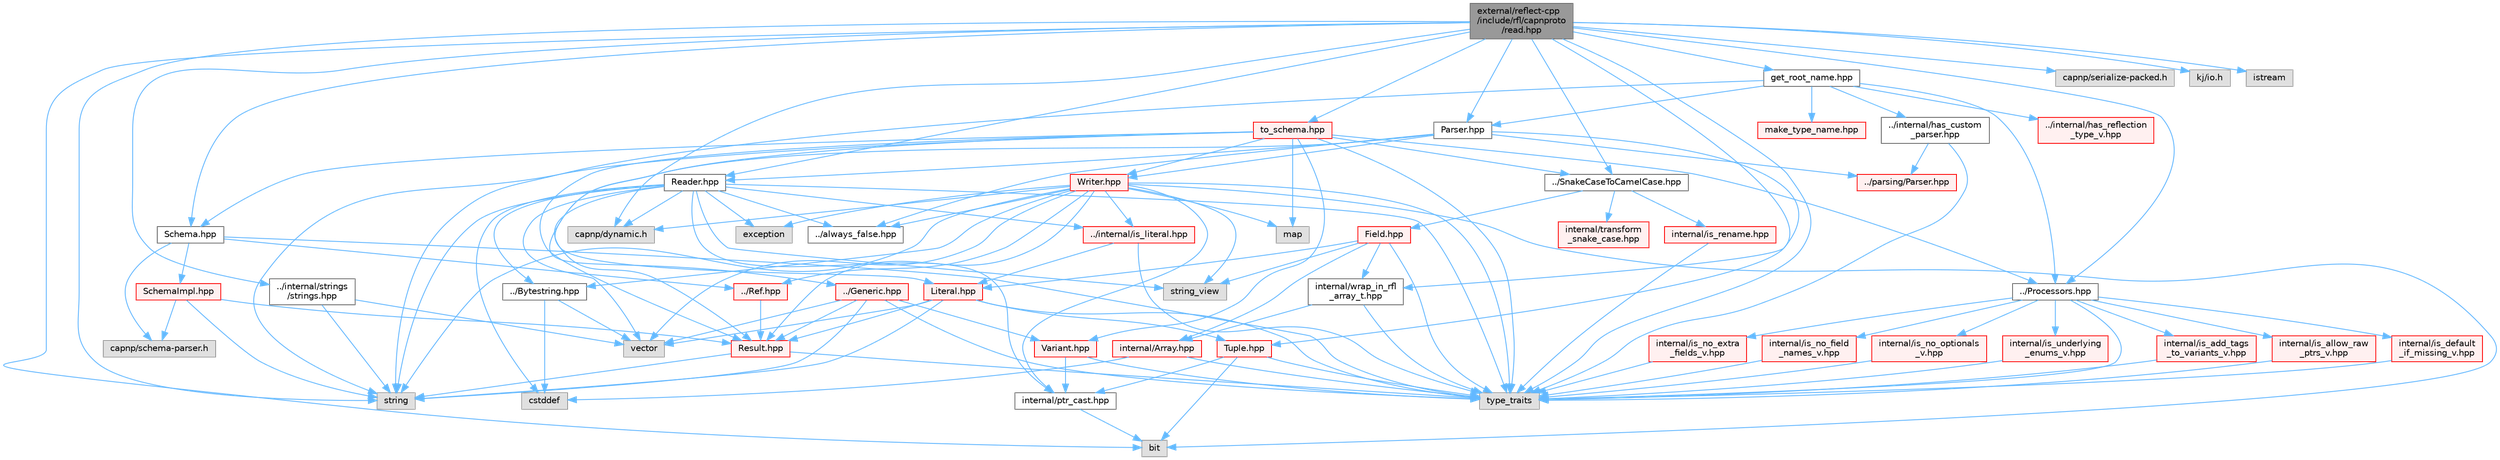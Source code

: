 digraph "external/reflect-cpp/include/rfl/capnproto/read.hpp"
{
 // LATEX_PDF_SIZE
  bgcolor="transparent";
  edge [fontname=Helvetica,fontsize=10,labelfontname=Helvetica,labelfontsize=10];
  node [fontname=Helvetica,fontsize=10,shape=box,height=0.2,width=0.4];
  Node1 [id="Node000001",label="external/reflect-cpp\l/include/rfl/capnproto\l/read.hpp",height=0.2,width=0.4,color="gray40", fillcolor="grey60", style="filled", fontcolor="black",tooltip=" "];
  Node1 -> Node2 [id="edge1_Node000001_Node000002",color="steelblue1",style="solid",tooltip=" "];
  Node2 [id="Node000002",label="capnp/dynamic.h",height=0.2,width=0.4,color="grey60", fillcolor="#E0E0E0", style="filled",tooltip=" "];
  Node1 -> Node3 [id="edge2_Node000001_Node000003",color="steelblue1",style="solid",tooltip=" "];
  Node3 [id="Node000003",label="capnp/serialize-packed.h",height=0.2,width=0.4,color="grey60", fillcolor="#E0E0E0", style="filled",tooltip=" "];
  Node1 -> Node4 [id="edge3_Node000001_Node000004",color="steelblue1",style="solid",tooltip=" "];
  Node4 [id="Node000004",label="kj/io.h",height=0.2,width=0.4,color="grey60", fillcolor="#E0E0E0", style="filled",tooltip=" "];
  Node1 -> Node5 [id="edge4_Node000001_Node000005",color="steelblue1",style="solid",tooltip=" "];
  Node5 [id="Node000005",label="bit",height=0.2,width=0.4,color="grey60", fillcolor="#E0E0E0", style="filled",tooltip=" "];
  Node1 -> Node6 [id="edge5_Node000001_Node000006",color="steelblue1",style="solid",tooltip=" "];
  Node6 [id="Node000006",label="istream",height=0.2,width=0.4,color="grey60", fillcolor="#E0E0E0", style="filled",tooltip=" "];
  Node1 -> Node7 [id="edge6_Node000001_Node000007",color="steelblue1",style="solid",tooltip=" "];
  Node7 [id="Node000007",label="string",height=0.2,width=0.4,color="grey60", fillcolor="#E0E0E0", style="filled",tooltip=" "];
  Node1 -> Node8 [id="edge7_Node000001_Node000008",color="steelblue1",style="solid",tooltip=" "];
  Node8 [id="Node000008",label="type_traits",height=0.2,width=0.4,color="grey60", fillcolor="#E0E0E0", style="filled",tooltip=" "];
  Node1 -> Node9 [id="edge8_Node000001_Node000009",color="steelblue1",style="solid",tooltip=" "];
  Node9 [id="Node000009",label="../Processors.hpp",height=0.2,width=0.4,color="grey40", fillcolor="white", style="filled",URL="$_processors_8hpp.html",tooltip=" "];
  Node9 -> Node8 [id="edge9_Node000009_Node000008",color="steelblue1",style="solid",tooltip=" "];
  Node9 -> Node10 [id="edge10_Node000009_Node000010",color="steelblue1",style="solid",tooltip=" "];
  Node10 [id="Node000010",label="internal/is_add_tags\l_to_variants_v.hpp",height=0.2,width=0.4,color="red", fillcolor="#FFF0F0", style="filled",URL="$is__add__tags__to__variants__v_8hpp.html",tooltip=" "];
  Node10 -> Node8 [id="edge11_Node000010_Node000008",color="steelblue1",style="solid",tooltip=" "];
  Node9 -> Node14 [id="edge12_Node000009_Node000014",color="steelblue1",style="solid",tooltip=" "];
  Node14 [id="Node000014",label="internal/is_allow_raw\l_ptrs_v.hpp",height=0.2,width=0.4,color="red", fillcolor="#FFF0F0", style="filled",URL="$is__allow__raw__ptrs__v_8hpp.html",tooltip=" "];
  Node14 -> Node8 [id="edge13_Node000014_Node000008",color="steelblue1",style="solid",tooltip=" "];
  Node9 -> Node16 [id="edge14_Node000009_Node000016",color="steelblue1",style="solid",tooltip=" "];
  Node16 [id="Node000016",label="internal/is_default\l_if_missing_v.hpp",height=0.2,width=0.4,color="red", fillcolor="#FFF0F0", style="filled",URL="$is__default__if__missing__v_8hpp.html",tooltip=" "];
  Node16 -> Node8 [id="edge15_Node000016_Node000008",color="steelblue1",style="solid",tooltip=" "];
  Node9 -> Node18 [id="edge16_Node000009_Node000018",color="steelblue1",style="solid",tooltip=" "];
  Node18 [id="Node000018",label="internal/is_no_extra\l_fields_v.hpp",height=0.2,width=0.4,color="red", fillcolor="#FFF0F0", style="filled",URL="$is__no__extra__fields__v_8hpp.html",tooltip=" "];
  Node18 -> Node8 [id="edge17_Node000018_Node000008",color="steelblue1",style="solid",tooltip=" "];
  Node9 -> Node20 [id="edge18_Node000009_Node000020",color="steelblue1",style="solid",tooltip=" "];
  Node20 [id="Node000020",label="internal/is_no_field\l_names_v.hpp",height=0.2,width=0.4,color="red", fillcolor="#FFF0F0", style="filled",URL="$is__no__field__names__v_8hpp.html",tooltip=" "];
  Node20 -> Node8 [id="edge19_Node000020_Node000008",color="steelblue1",style="solid",tooltip=" "];
  Node9 -> Node22 [id="edge20_Node000009_Node000022",color="steelblue1",style="solid",tooltip=" "];
  Node22 [id="Node000022",label="internal/is_no_optionals\l_v.hpp",height=0.2,width=0.4,color="red", fillcolor="#FFF0F0", style="filled",URL="$is__no__optionals__v_8hpp.html",tooltip=" "];
  Node22 -> Node8 [id="edge21_Node000022_Node000008",color="steelblue1",style="solid",tooltip=" "];
  Node9 -> Node24 [id="edge22_Node000009_Node000024",color="steelblue1",style="solid",tooltip=" "];
  Node24 [id="Node000024",label="internal/is_underlying\l_enums_v.hpp",height=0.2,width=0.4,color="red", fillcolor="#FFF0F0", style="filled",URL="$is__underlying__enums__v_8hpp.html",tooltip=" "];
  Node24 -> Node8 [id="edge23_Node000024_Node000008",color="steelblue1",style="solid",tooltip=" "];
  Node1 -> Node26 [id="edge24_Node000001_Node000026",color="steelblue1",style="solid",tooltip=" "];
  Node26 [id="Node000026",label="../SnakeCaseToCamelCase.hpp",height=0.2,width=0.4,color="grey40", fillcolor="white", style="filled",URL="$_snake_case_to_camel_case_8hpp.html",tooltip=" "];
  Node26 -> Node27 [id="edge25_Node000026_Node000027",color="steelblue1",style="solid",tooltip=" "];
  Node27 [id="Node000027",label="Field.hpp",height=0.2,width=0.4,color="red", fillcolor="#FFF0F0", style="filled",URL="$_field_8hpp.html",tooltip=" "];
  Node27 -> Node29 [id="edge26_Node000027_Node000029",color="steelblue1",style="solid",tooltip=" "];
  Node29 [id="Node000029",label="string_view",height=0.2,width=0.4,color="grey60", fillcolor="#E0E0E0", style="filled",tooltip=" "];
  Node27 -> Node8 [id="edge27_Node000027_Node000008",color="steelblue1",style="solid",tooltip=" "];
  Node27 -> Node30 [id="edge28_Node000027_Node000030",color="steelblue1",style="solid",tooltip=" "];
  Node30 [id="Node000030",label="Literal.hpp",height=0.2,width=0.4,color="red", fillcolor="#FFF0F0", style="filled",URL="$_literal_8hpp.html",tooltip=" "];
  Node30 -> Node7 [id="edge29_Node000030_Node000007",color="steelblue1",style="solid",tooltip=" "];
  Node30 -> Node8 [id="edge30_Node000030_Node000008",color="steelblue1",style="solid",tooltip=" "];
  Node30 -> Node34 [id="edge31_Node000030_Node000034",color="steelblue1",style="solid",tooltip=" "];
  Node34 [id="Node000034",label="vector",height=0.2,width=0.4,color="grey60", fillcolor="#E0E0E0", style="filled",tooltip=" "];
  Node30 -> Node35 [id="edge32_Node000030_Node000035",color="steelblue1",style="solid",tooltip=" "];
  Node35 [id="Node000035",label="Result.hpp",height=0.2,width=0.4,color="red", fillcolor="#FFF0F0", style="filled",URL="$_result_8hpp.html",tooltip=" "];
  Node35 -> Node7 [id="edge33_Node000035_Node000007",color="steelblue1",style="solid",tooltip=" "];
  Node35 -> Node8 [id="edge34_Node000035_Node000008",color="steelblue1",style="solid",tooltip=" "];
  Node30 -> Node41 [id="edge35_Node000030_Node000041",color="steelblue1",style="solid",tooltip=" "];
  Node41 [id="Node000041",label="Tuple.hpp",height=0.2,width=0.4,color="red", fillcolor="#FFF0F0", style="filled",URL="$_tuple_8hpp.html",tooltip=" "];
  Node41 -> Node5 [id="edge36_Node000041_Node000005",color="steelblue1",style="solid",tooltip=" "];
  Node41 -> Node8 [id="edge37_Node000041_Node000008",color="steelblue1",style="solid",tooltip=" "];
  Node41 -> Node46 [id="edge38_Node000041_Node000046",color="steelblue1",style="solid",tooltip=" "];
  Node46 [id="Node000046",label="internal/ptr_cast.hpp",height=0.2,width=0.4,color="grey40", fillcolor="white", style="filled",URL="$ptr__cast_8hpp.html",tooltip=" "];
  Node46 -> Node5 [id="edge39_Node000046_Node000005",color="steelblue1",style="solid",tooltip=" "];
  Node27 -> Node51 [id="edge40_Node000027_Node000051",color="steelblue1",style="solid",tooltip=" "];
  Node51 [id="Node000051",label="internal/Array.hpp",height=0.2,width=0.4,color="red", fillcolor="#FFF0F0", style="filled",URL="$_array_8hpp.html",tooltip=" "];
  Node51 -> Node52 [id="edge41_Node000051_Node000052",color="steelblue1",style="solid",tooltip=" "];
  Node52 [id="Node000052",label="cstddef",height=0.2,width=0.4,color="grey60", fillcolor="#E0E0E0", style="filled",tooltip=" "];
  Node51 -> Node8 [id="edge42_Node000051_Node000008",color="steelblue1",style="solid",tooltip=" "];
  Node27 -> Node54 [id="edge43_Node000027_Node000054",color="steelblue1",style="solid",tooltip=" "];
  Node54 [id="Node000054",label="internal/wrap_in_rfl\l_array_t.hpp",height=0.2,width=0.4,color="grey40", fillcolor="white", style="filled",URL="$wrap__in__rfl__array__t_8hpp.html",tooltip=" "];
  Node54 -> Node8 [id="edge44_Node000054_Node000008",color="steelblue1",style="solid",tooltip=" "];
  Node54 -> Node51 [id="edge45_Node000054_Node000051",color="steelblue1",style="solid",tooltip=" "];
  Node26 -> Node55 [id="edge46_Node000026_Node000055",color="steelblue1",style="solid",tooltip=" "];
  Node55 [id="Node000055",label="internal/is_rename.hpp",height=0.2,width=0.4,color="red", fillcolor="#FFF0F0", style="filled",URL="$is__rename_8hpp.html",tooltip=" "];
  Node55 -> Node8 [id="edge47_Node000055_Node000008",color="steelblue1",style="solid",tooltip=" "];
  Node26 -> Node57 [id="edge48_Node000026_Node000057",color="steelblue1",style="solid",tooltip=" "];
  Node57 [id="Node000057",label="internal/transform\l_snake_case.hpp",height=0.2,width=0.4,color="red", fillcolor="#FFF0F0", style="filled",URL="$transform__snake__case_8hpp.html",tooltip=" "];
  Node1 -> Node58 [id="edge49_Node000001_Node000058",color="steelblue1",style="solid",tooltip=" "];
  Node58 [id="Node000058",label="../internal/strings\l/strings.hpp",height=0.2,width=0.4,color="grey40", fillcolor="white", style="filled",URL="$strings_8hpp.html",tooltip=" "];
  Node58 -> Node7 [id="edge50_Node000058_Node000007",color="steelblue1",style="solid",tooltip=" "];
  Node58 -> Node34 [id="edge51_Node000058_Node000034",color="steelblue1",style="solid",tooltip=" "];
  Node1 -> Node54 [id="edge52_Node000001_Node000054",color="steelblue1",style="solid",tooltip=" "];
  Node1 -> Node59 [id="edge53_Node000001_Node000059",color="steelblue1",style="solid",tooltip=" "];
  Node59 [id="Node000059",label="Parser.hpp",height=0.2,width=0.4,color="grey40", fillcolor="white", style="filled",URL="$capnproto_2_parser_8hpp.html",tooltip=" "];
  Node59 -> Node60 [id="edge54_Node000059_Node000060",color="steelblue1",style="solid",tooltip=" "];
  Node60 [id="Node000060",label="../Generic.hpp",height=0.2,width=0.4,color="red", fillcolor="#FFF0F0", style="filled",URL="$_generic_8hpp.html",tooltip=" "];
  Node60 -> Node7 [id="edge55_Node000060_Node000007",color="steelblue1",style="solid",tooltip=" "];
  Node60 -> Node8 [id="edge56_Node000060_Node000008",color="steelblue1",style="solid",tooltip=" "];
  Node60 -> Node34 [id="edge57_Node000060_Node000034",color="steelblue1",style="solid",tooltip=" "];
  Node60 -> Node35 [id="edge58_Node000060_Node000035",color="steelblue1",style="solid",tooltip=" "];
  Node60 -> Node64 [id="edge59_Node000060_Node000064",color="steelblue1",style="solid",tooltip=" "];
  Node64 [id="Node000064",label="Variant.hpp",height=0.2,width=0.4,color="red", fillcolor="#FFF0F0", style="filled",URL="$_variant_8hpp.html",tooltip=" "];
  Node64 -> Node8 [id="edge60_Node000064_Node000008",color="steelblue1",style="solid",tooltip=" "];
  Node64 -> Node46 [id="edge61_Node000064_Node000046",color="steelblue1",style="solid",tooltip=" "];
  Node59 -> Node41 [id="edge62_Node000059_Node000041",color="steelblue1",style="solid",tooltip=" "];
  Node59 -> Node69 [id="edge63_Node000059_Node000069",color="steelblue1",style="solid",tooltip=" "];
  Node69 [id="Node000069",label="../always_false.hpp",height=0.2,width=0.4,color="grey40", fillcolor="white", style="filled",URL="$always__false_8hpp.html",tooltip=" "];
  Node59 -> Node70 [id="edge64_Node000059_Node000070",color="steelblue1",style="solid",tooltip=" "];
  Node70 [id="Node000070",label="../parsing/Parser.hpp",height=0.2,width=0.4,color="red", fillcolor="#FFF0F0", style="filled",URL="$parsing_2_parser_8hpp.html",tooltip=" "];
  Node59 -> Node250 [id="edge65_Node000059_Node000250",color="steelblue1",style="solid",tooltip=" "];
  Node250 [id="Node000250",label="Reader.hpp",height=0.2,width=0.4,color="grey40", fillcolor="white", style="filled",URL="$capnproto_2_reader_8hpp.html",tooltip=" "];
  Node250 -> Node2 [id="edge66_Node000250_Node000002",color="steelblue1",style="solid",tooltip=" "];
  Node250 -> Node52 [id="edge67_Node000250_Node000052",color="steelblue1",style="solid",tooltip=" "];
  Node250 -> Node251 [id="edge68_Node000250_Node000251",color="steelblue1",style="solid",tooltip=" "];
  Node251 [id="Node000251",label="exception",height=0.2,width=0.4,color="grey60", fillcolor="#E0E0E0", style="filled",tooltip=" "];
  Node250 -> Node7 [id="edge69_Node000250_Node000007",color="steelblue1",style="solid",tooltip=" "];
  Node250 -> Node29 [id="edge70_Node000250_Node000029",color="steelblue1",style="solid",tooltip=" "];
  Node250 -> Node8 [id="edge71_Node000250_Node000008",color="steelblue1",style="solid",tooltip=" "];
  Node250 -> Node34 [id="edge72_Node000250_Node000034",color="steelblue1",style="solid",tooltip=" "];
  Node250 -> Node98 [id="edge73_Node000250_Node000098",color="steelblue1",style="solid",tooltip=" "];
  Node98 [id="Node000098",label="../Bytestring.hpp",height=0.2,width=0.4,color="grey40", fillcolor="white", style="filled",URL="$_bytestring_8hpp.html",tooltip=" "];
  Node98 -> Node52 [id="edge74_Node000098_Node000052",color="steelblue1",style="solid",tooltip=" "];
  Node98 -> Node34 [id="edge75_Node000098_Node000034",color="steelblue1",style="solid",tooltip=" "];
  Node250 -> Node35 [id="edge76_Node000250_Node000035",color="steelblue1",style="solid",tooltip=" "];
  Node250 -> Node69 [id="edge77_Node000250_Node000069",color="steelblue1",style="solid",tooltip=" "];
  Node250 -> Node167 [id="edge78_Node000250_Node000167",color="steelblue1",style="solid",tooltip=" "];
  Node167 [id="Node000167",label="../internal/is_literal.hpp",height=0.2,width=0.4,color="red", fillcolor="#FFF0F0", style="filled",URL="$is__literal_8hpp.html",tooltip=" "];
  Node167 -> Node8 [id="edge79_Node000167_Node000008",color="steelblue1",style="solid",tooltip=" "];
  Node167 -> Node30 [id="edge80_Node000167_Node000030",color="steelblue1",style="solid",tooltip=" "];
  Node250 -> Node46 [id="edge81_Node000250_Node000046",color="steelblue1",style="solid",tooltip=" "];
  Node59 -> Node252 [id="edge82_Node000059_Node000252",color="steelblue1",style="solid",tooltip=" "];
  Node252 [id="Node000252",label="Writer.hpp",height=0.2,width=0.4,color="red", fillcolor="#FFF0F0", style="filled",URL="$capnproto_2_writer_8hpp.html",tooltip=" "];
  Node252 -> Node2 [id="edge83_Node000252_Node000002",color="steelblue1",style="solid",tooltip=" "];
  Node252 -> Node5 [id="edge84_Node000252_Node000005",color="steelblue1",style="solid",tooltip=" "];
  Node252 -> Node251 [id="edge85_Node000252_Node000251",color="steelblue1",style="solid",tooltip=" "];
  Node252 -> Node72 [id="edge86_Node000252_Node000072",color="steelblue1",style="solid",tooltip=" "];
  Node72 [id="Node000072",label="map",height=0.2,width=0.4,color="grey60", fillcolor="#E0E0E0", style="filled",tooltip=" "];
  Node252 -> Node7 [id="edge87_Node000252_Node000007",color="steelblue1",style="solid",tooltip=" "];
  Node252 -> Node29 [id="edge88_Node000252_Node000029",color="steelblue1",style="solid",tooltip=" "];
  Node252 -> Node8 [id="edge89_Node000252_Node000008",color="steelblue1",style="solid",tooltip=" "];
  Node252 -> Node34 [id="edge90_Node000252_Node000034",color="steelblue1",style="solid",tooltip=" "];
  Node252 -> Node98 [id="edge91_Node000252_Node000098",color="steelblue1",style="solid",tooltip=" "];
  Node252 -> Node73 [id="edge92_Node000252_Node000073",color="steelblue1",style="solid",tooltip=" "];
  Node73 [id="Node000073",label="../Ref.hpp",height=0.2,width=0.4,color="red", fillcolor="#FFF0F0", style="filled",URL="$_ref_8hpp.html",tooltip=" "];
  Node73 -> Node35 [id="edge93_Node000073_Node000035",color="steelblue1",style="solid",tooltip=" "];
  Node252 -> Node35 [id="edge94_Node000252_Node000035",color="steelblue1",style="solid",tooltip=" "];
  Node252 -> Node69 [id="edge95_Node000252_Node000069",color="steelblue1",style="solid",tooltip=" "];
  Node252 -> Node167 [id="edge96_Node000252_Node000167",color="steelblue1",style="solid",tooltip=" "];
  Node252 -> Node46 [id="edge97_Node000252_Node000046",color="steelblue1",style="solid",tooltip=" "];
  Node1 -> Node250 [id="edge98_Node000001_Node000250",color="steelblue1",style="solid",tooltip=" "];
  Node1 -> Node254 [id="edge99_Node000001_Node000254",color="steelblue1",style="solid",tooltip=" "];
  Node254 [id="Node000254",label="Schema.hpp",height=0.2,width=0.4,color="grey40", fillcolor="white", style="filled",URL="$capnproto_2_schema_8hpp.html",tooltip=" "];
  Node254 -> Node255 [id="edge100_Node000254_Node000255",color="steelblue1",style="solid",tooltip=" "];
  Node255 [id="Node000255",label="capnp/schema-parser.h",height=0.2,width=0.4,color="grey60", fillcolor="#E0E0E0", style="filled",tooltip=" "];
  Node254 -> Node8 [id="edge101_Node000254_Node000008",color="steelblue1",style="solid",tooltip=" "];
  Node254 -> Node73 [id="edge102_Node000254_Node000073",color="steelblue1",style="solid",tooltip=" "];
  Node254 -> Node256 [id="edge103_Node000254_Node000256",color="steelblue1",style="solid",tooltip=" "];
  Node256 [id="Node000256",label="SchemaImpl.hpp",height=0.2,width=0.4,color="red", fillcolor="#FFF0F0", style="filled",URL="$capnproto_2_schema_impl_8hpp.html",tooltip=" "];
  Node256 -> Node255 [id="edge104_Node000256_Node000255",color="steelblue1",style="solid",tooltip=" "];
  Node256 -> Node7 [id="edge105_Node000256_Node000007",color="steelblue1",style="solid",tooltip=" "];
  Node256 -> Node35 [id="edge106_Node000256_Node000035",color="steelblue1",style="solid",tooltip=" "];
  Node1 -> Node257 [id="edge107_Node000001_Node000257",color="steelblue1",style="solid",tooltip=" "];
  Node257 [id="Node000257",label="get_root_name.hpp",height=0.2,width=0.4,color="grey40", fillcolor="white", style="filled",URL="$get__root__name_8hpp.html",tooltip=" "];
  Node257 -> Node7 [id="edge108_Node000257_Node000007",color="steelblue1",style="solid",tooltip=" "];
  Node257 -> Node9 [id="edge109_Node000257_Node000009",color="steelblue1",style="solid",tooltip=" "];
  Node257 -> Node258 [id="edge110_Node000257_Node000258",color="steelblue1",style="solid",tooltip=" "];
  Node258 [id="Node000258",label="../internal/has_custom\l_parser.hpp",height=0.2,width=0.4,color="grey40", fillcolor="white", style="filled",URL="$has__custom__parser_8hpp.html",tooltip=" "];
  Node258 -> Node8 [id="edge111_Node000258_Node000008",color="steelblue1",style="solid",tooltip=" "];
  Node258 -> Node70 [id="edge112_Node000258_Node000070",color="steelblue1",style="solid",tooltip=" "];
  Node257 -> Node163 [id="edge113_Node000257_Node000163",color="steelblue1",style="solid",tooltip=" "];
  Node163 [id="Node000163",label="../internal/has_reflection\l_type_v.hpp",height=0.2,width=0.4,color="red", fillcolor="#FFF0F0", style="filled",URL="$has__reflection__type__v_8hpp.html",tooltip=" "];
  Node257 -> Node176 [id="edge114_Node000257_Node000176",color="steelblue1",style="solid",tooltip=" "];
  Node176 [id="Node000176",label="make_type_name.hpp",height=0.2,width=0.4,color="red", fillcolor="#FFF0F0", style="filled",URL="$make__type__name_8hpp.html",tooltip=" "];
  Node257 -> Node59 [id="edge115_Node000257_Node000059",color="steelblue1",style="solid",tooltip=" "];
  Node1 -> Node259 [id="edge116_Node000001_Node000259",color="steelblue1",style="solid",tooltip=" "];
  Node259 [id="Node000259",label="to_schema.hpp",height=0.2,width=0.4,color="red", fillcolor="#FFF0F0", style="filled",URL="$capnproto_2to__schema_8hpp.html",tooltip=" "];
  Node259 -> Node72 [id="edge117_Node000259_Node000072",color="steelblue1",style="solid",tooltip=" "];
  Node259 -> Node7 [id="edge118_Node000259_Node000007",color="steelblue1",style="solid",tooltip=" "];
  Node259 -> Node8 [id="edge119_Node000259_Node000008",color="steelblue1",style="solid",tooltip=" "];
  Node259 -> Node30 [id="edge120_Node000259_Node000030",color="steelblue1",style="solid",tooltip=" "];
  Node259 -> Node9 [id="edge121_Node000259_Node000009",color="steelblue1",style="solid",tooltip=" "];
  Node259 -> Node35 [id="edge122_Node000259_Node000035",color="steelblue1",style="solid",tooltip=" "];
  Node259 -> Node26 [id="edge123_Node000259_Node000026",color="steelblue1",style="solid",tooltip=" "];
  Node259 -> Node64 [id="edge124_Node000259_Node000064",color="steelblue1",style="solid",tooltip=" "];
  Node259 -> Node254 [id="edge125_Node000259_Node000254",color="steelblue1",style="solid",tooltip=" "];
  Node259 -> Node252 [id="edge126_Node000259_Node000252",color="steelblue1",style="solid",tooltip=" "];
}
